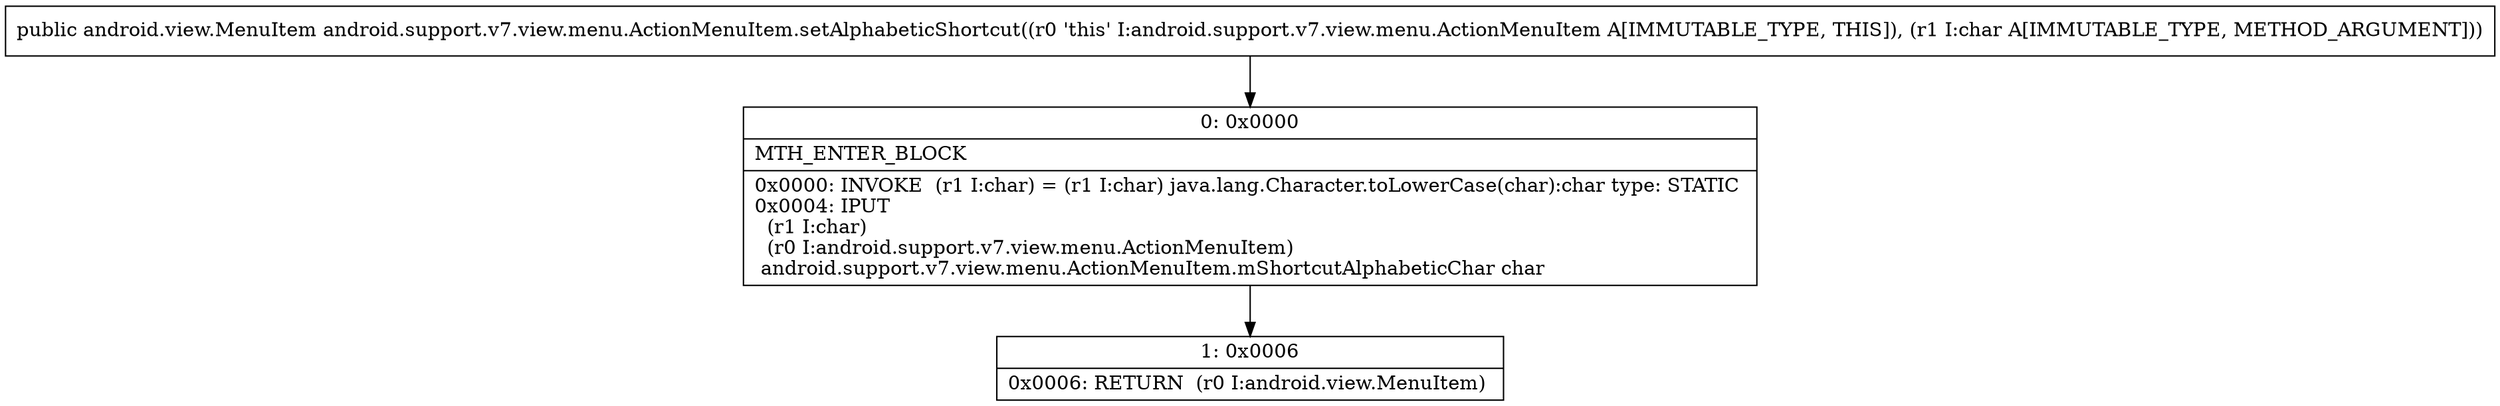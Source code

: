 digraph "CFG forandroid.support.v7.view.menu.ActionMenuItem.setAlphabeticShortcut(C)Landroid\/view\/MenuItem;" {
Node_0 [shape=record,label="{0\:\ 0x0000|MTH_ENTER_BLOCK\l|0x0000: INVOKE  (r1 I:char) = (r1 I:char) java.lang.Character.toLowerCase(char):char type: STATIC \l0x0004: IPUT  \l  (r1 I:char)\l  (r0 I:android.support.v7.view.menu.ActionMenuItem)\l android.support.v7.view.menu.ActionMenuItem.mShortcutAlphabeticChar char \l}"];
Node_1 [shape=record,label="{1\:\ 0x0006|0x0006: RETURN  (r0 I:android.view.MenuItem) \l}"];
MethodNode[shape=record,label="{public android.view.MenuItem android.support.v7.view.menu.ActionMenuItem.setAlphabeticShortcut((r0 'this' I:android.support.v7.view.menu.ActionMenuItem A[IMMUTABLE_TYPE, THIS]), (r1 I:char A[IMMUTABLE_TYPE, METHOD_ARGUMENT])) }"];
MethodNode -> Node_0;
Node_0 -> Node_1;
}

